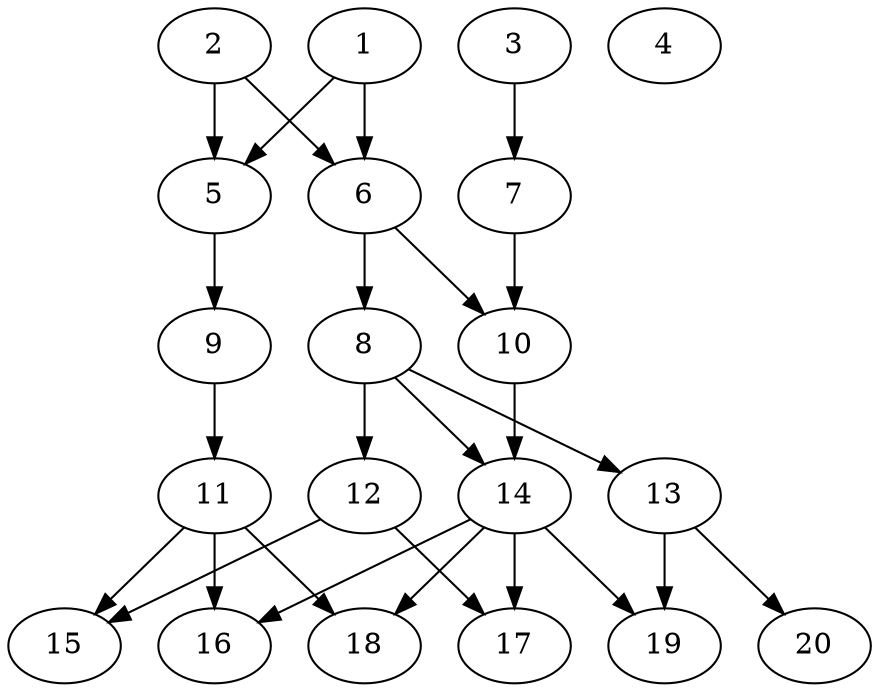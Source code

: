 // DAG (tier=2-normal, mode=data, n=20, ccr=0.412, fat=0.550, density=0.499, regular=0.595, jump=0.150, mindata=2097152, maxdata=16777216)
// DAG automatically generated by daggen at Sun Aug 24 16:33:34 2025
// /home/ermia/Project/Environments/daggen/bin/daggen --dot --ccr 0.412 --fat 0.550 --regular 0.595 --density 0.499 --jump 0.150 --mindata 2097152 --maxdata 16777216 -n 20 
digraph G {
  1 [size="77572840779726240", alpha="0.19", expect_size="38786420389863120"]
  1 -> 5 [size ="1740186606108672"]
  1 -> 6 [size ="1740186606108672"]
  2 [size="1159351049151573917696", alpha="0.12", expect_size="579675524575786958848"]
  2 -> 5 [size ="882876505653248"]
  2 -> 6 [size ="882876505653248"]
  3 [size="954735857512222818304", alpha="0.13", expect_size="477367928756111409152"]
  3 -> 7 [size ="775673241141248"]
  4 [size="35027232074006404", alpha="0.08", expect_size="17513616037003202"]
  5 [size="121358650110467936", alpha="0.15", expect_size="60679325055233968"]
  5 -> 9 [size ="2042236892086272"]
  6 [size="556587143988235993088", alpha="0.04", expect_size="278293571994117996544"]
  6 -> 8 [size ="541309232218112"]
  6 -> 10 [size ="541309232218112"]
  7 [size="51364869577754144", alpha="0.13", expect_size="25682434788877072"]
  7 -> 10 [size ="930666472538112"]
  8 [size="5040248913971569664", alpha="0.14", expect_size="2520124456985784832"]
  8 -> 12 [size ="1733668380868608"]
  8 -> 13 [size ="1733668380868608"]
  8 -> 14 [size ="1733668380868608"]
  9 [size="1752499106717105152", alpha="0.03", expect_size="876249553358552576"]
  9 -> 11 [size ="952529256972288"]
  10 [size="2168923148410740015104", alpha="0.05", expect_size="1084461574205370007552"]
  10 -> 14 [size ="1340456617115648"]
  11 [size="58144213664253336", alpha="0.11", expect_size="29072106832126668"]
  11 -> 15 [size ="86652609363968"]
  11 -> 16 [size ="86652609363968"]
  11 -> 18 [size ="86652609363968"]
  12 [size="4583667023008132759552", alpha="0.19", expect_size="2291833511504066379776"]
  12 -> 15 [size ="2207489743388672"]
  12 -> 17 [size ="2207489743388672"]
  13 [size="251103922158823276544", alpha="0.14", expect_size="125551961079411638272"]
  13 -> 19 [size ="318414119763968"]
  13 -> 20 [size ="318414119763968"]
  14 [size="1853507735023619328", alpha="0.04", expect_size="926753867511809664"]
  14 -> 16 [size ="937571093839872"]
  14 -> 17 [size ="937571093839872"]
  14 -> 18 [size ="937571093839872"]
  14 -> 19 [size ="937571093839872"]
  15 [size="954660159576967808", alpha="0.06", expect_size="477330079788483904"]
  16 [size="17738852309493486", alpha="0.00", expect_size="8869426154746743"]
  17 [size="16837686484164149248", alpha="0.15", expect_size="8418843242082074624"]
  18 [size="79220314067764400", alpha="0.16", expect_size="39610157033882200"]
  19 [size="5669100506165486", alpha="0.02", expect_size="2834550253082743"]
  20 [size="8172157384982574", alpha="0.12", expect_size="4086078692491287"]
}